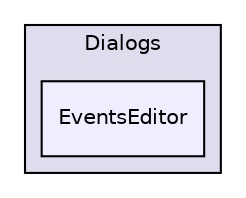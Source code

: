 digraph "EventsEditor" {
  compound=true
  node [ fontsize="10", fontname="Helvetica"];
  edge [ labelfontsize="10", labelfontname="Helvetica"];
  subgraph clusterdir_bcf6ec501aeeb9d3358543e670fbff9c {
    graph [ bgcolor="#ddddee", pencolor="black", label="Dialogs" fontname="Helvetica", fontsize="10", URL="dir_bcf6ec501aeeb9d3358543e670fbff9c.html"]
  dir_f13ce027524a91c7690b82475405b3be [shape=box, label="EventsEditor", style="filled", fillcolor="#eeeeff", pencolor="black", URL="dir_f13ce027524a91c7690b82475405b3be.html"];
  }
}
